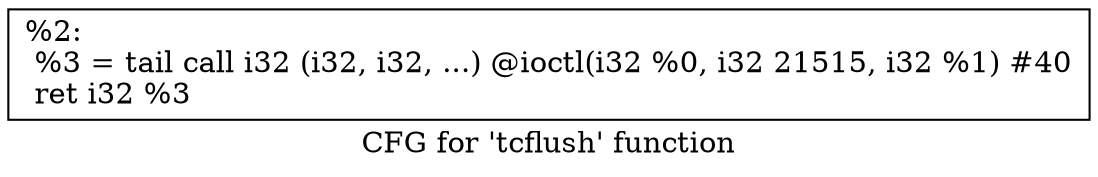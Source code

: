 digraph "CFG for 'tcflush' function" {
	label="CFG for 'tcflush' function";

	Node0x166b420 [shape=record,label="{%2:\l  %3 = tail call i32 (i32, i32, ...) @ioctl(i32 %0, i32 21515, i32 %1) #40\l  ret i32 %3\l}"];
}
